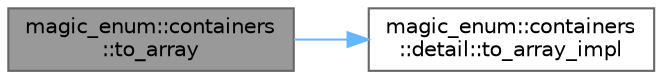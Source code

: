 digraph "magic_enum::containers::to_array"
{
 // LATEX_PDF_SIZE
  bgcolor="transparent";
  edge [fontname=Helvetica,fontsize=10,labelfontname=Helvetica,labelfontsize=10];
  node [fontname=Helvetica,fontsize=10,shape=box,height=0.2,width=0.4];
  rankdir="LR";
  Node1 [id="Node000001",label="magic_enum::containers\l::to_array",height=0.2,width=0.4,color="gray40", fillcolor="grey60", style="filled", fontcolor="black",tooltip=" "];
  Node1 -> Node2 [id="edge2_Node000001_Node000002",color="steelblue1",style="solid",tooltip=" "];
  Node2 [id="Node000002",label="magic_enum::containers\l::detail::to_array_impl",height=0.2,width=0.4,color="grey40", fillcolor="white", style="filled",URL="$namespacemagic__enum_1_1containers_1_1detail.html#a3358a3999f77b7ef8f141e1da21862af",tooltip=" "];
}
